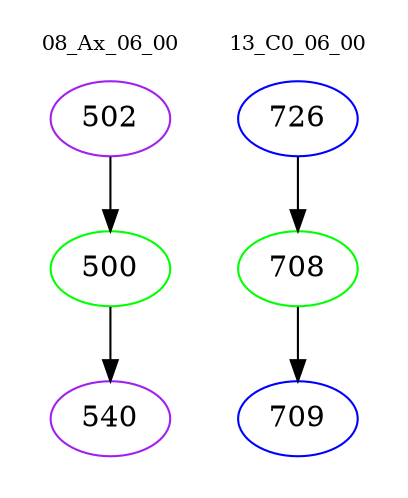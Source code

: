 digraph{
subgraph cluster_0 {
color = white
label = "08_Ax_06_00";
fontsize=10;
T0_502 [label="502", color="purple"]
T0_502 -> T0_500 [color="black"]
T0_500 [label="500", color="green"]
T0_500 -> T0_540 [color="black"]
T0_540 [label="540", color="purple"]
}
subgraph cluster_1 {
color = white
label = "13_C0_06_00";
fontsize=10;
T1_726 [label="726", color="blue"]
T1_726 -> T1_708 [color="black"]
T1_708 [label="708", color="green"]
T1_708 -> T1_709 [color="black"]
T1_709 [label="709", color="blue"]
}
}

